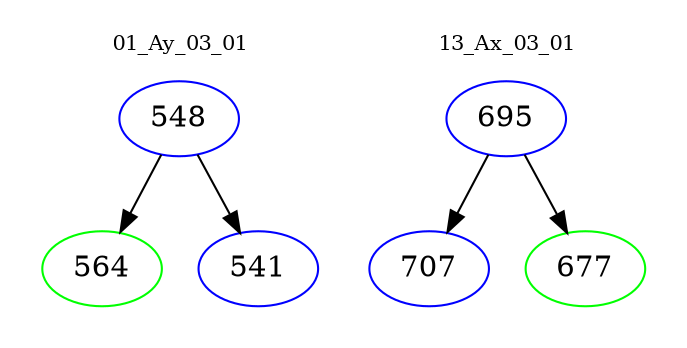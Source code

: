 digraph{
subgraph cluster_0 {
color = white
label = "01_Ay_03_01";
fontsize=10;
T0_548 [label="548", color="blue"]
T0_548 -> T0_564 [color="black"]
T0_564 [label="564", color="green"]
T0_548 -> T0_541 [color="black"]
T0_541 [label="541", color="blue"]
}
subgraph cluster_1 {
color = white
label = "13_Ax_03_01";
fontsize=10;
T1_695 [label="695", color="blue"]
T1_695 -> T1_707 [color="black"]
T1_707 [label="707", color="blue"]
T1_695 -> T1_677 [color="black"]
T1_677 [label="677", color="green"]
}
}
